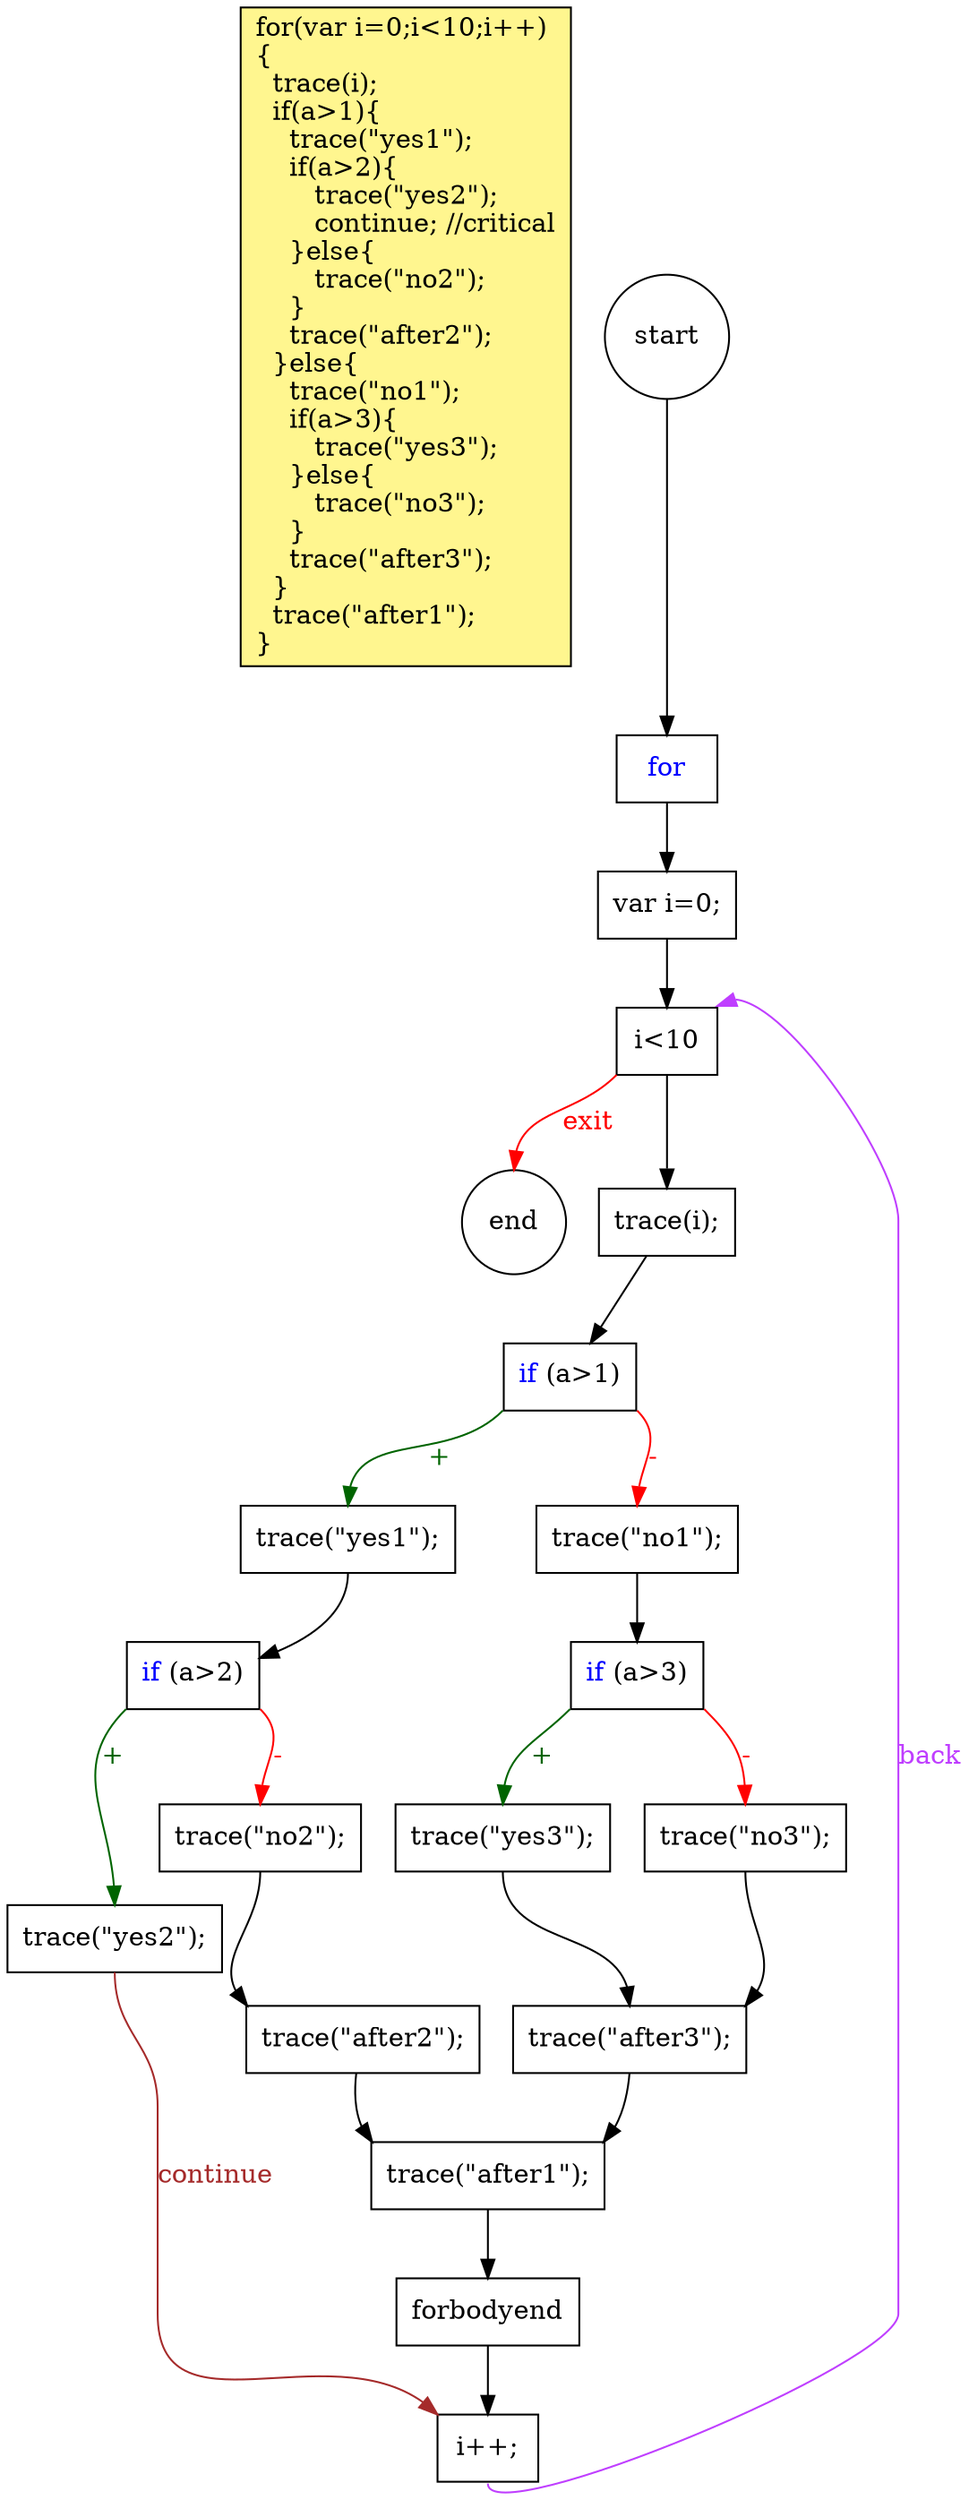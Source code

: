 /*
for(var i=0;i<10;i++)
{  
  trace(i);
  if(a>1){
    trace("yes1");
    if(a>2){
       trace("yes2");
       continue; //critical
    }else{
       trace("no2");
    }
    trace("after2");
  }else{
    trace("no1");
    if(a>3){
       trace("yes3");
    }else{
       trace("no3");
    }
    trace("after3");
  }
  trace("after1");
}
*/
digraph {
explain [_ignore=true fillcolor=khaki1 shape=box style=filled label="for(var i=0;i<10;i++)\l{\l  trace(i);\l  if(a>1){\l    trace(\"yes1\");\l    if(a>2){\l       trace(\"yes2\");\l       continue; //critical\l    }else{\l       trace(\"no2\");\l    }\l    trace(\"after2\");\l  }else{\l    trace(\"no1\");\l    if(a>3){\l       trace(\"yes3\");\l    }else{\l       trace(\"no3\");\l    }\l    trace(\"after3\");\l  }\l  trace(\"after1\");\l}\l"]
node [shape=box]
start [shape=circle];
end [shape=circle];
for [label=<<FONT color="blue">for</FONT>>]

forcond[label="i<10"];
forfirst[label="var i=0;"];
forlast[label="i++;"];
forbody[label="trace(i);"];

start->for->forfirst;
forfirst->forcond;
forcond->forbody;

forbody

->ifcond;
ontrue[label="trace(\"yes1\");"]
onfalse[label="trace(\"no1\");"]
ifcond[label=<<FONT color="blue">if</FONT> (a&gt;1)>]
ifcond:sw->ontrue:n [color=darkgreen fontcolor=darkgreen label="+" _ignoreattrib=true];
ontrue:s
//ontrue

->ifcond2;
ontrue2[label="trace(\"yes2\");"]
onfalse2[label="trace(\"no2\");"]
ifcond2[label=<<FONT color="blue">if</FONT> (a&gt;2)>]
ifcond2:sw->ontrue2:n [color=darkgreen fontcolor=darkgreen label="+" _ignoreattrib=true];
ontrue2:s->forlast:nw [color=brown label="continue" fontcolor=brown _ignoreattrib=true];
ifcond2:se->onfalse2:n [color=red fontcolor=red label="-" _ignoreattrib=true];
onfalse2:s->ifend2:nw;
ifend2[label="trace(\"after2\");"]
ifend2



->ifend:nw;
ifcond:se->onfalse:n [color=red fontcolor=red label="-" _ignoreattrib=true];
onfalse:s
//onfalse

->ifcond3;
ontrue3[label="trace(\"yes3\");"]
onfalse3[label="trace(\"no3\");"]
ifcond3[label=<<FONT color="blue">if</FONT> (a&gt;3)>]
ifcond3:sw->ontrue3:n [color=darkgreen fontcolor=darkgreen label="+" _ignoreattrib=true];
ontrue3:s->ifend3:n;
ifcond3:se->onfalse3:n [color=red fontcolor=red label="-" _ignoreattrib=true];
onfalse3:s->ifend3:ne;
ifend3[label="trace(\"after3\");"]
ifend3



->ifend:ne;

ifend[label="trace(\"after1\");"];

ifend:s



->forbodyend;




forbodyend->forlast;


forlast:s->forcond:ne [color=darkorchid1 label=back fontcolor=darkorchid1 _ignoreattrib=true];
forcond:sw->end:n [color=red fontcolor=red label="exit" _ignoreattrib=true];
end;
}